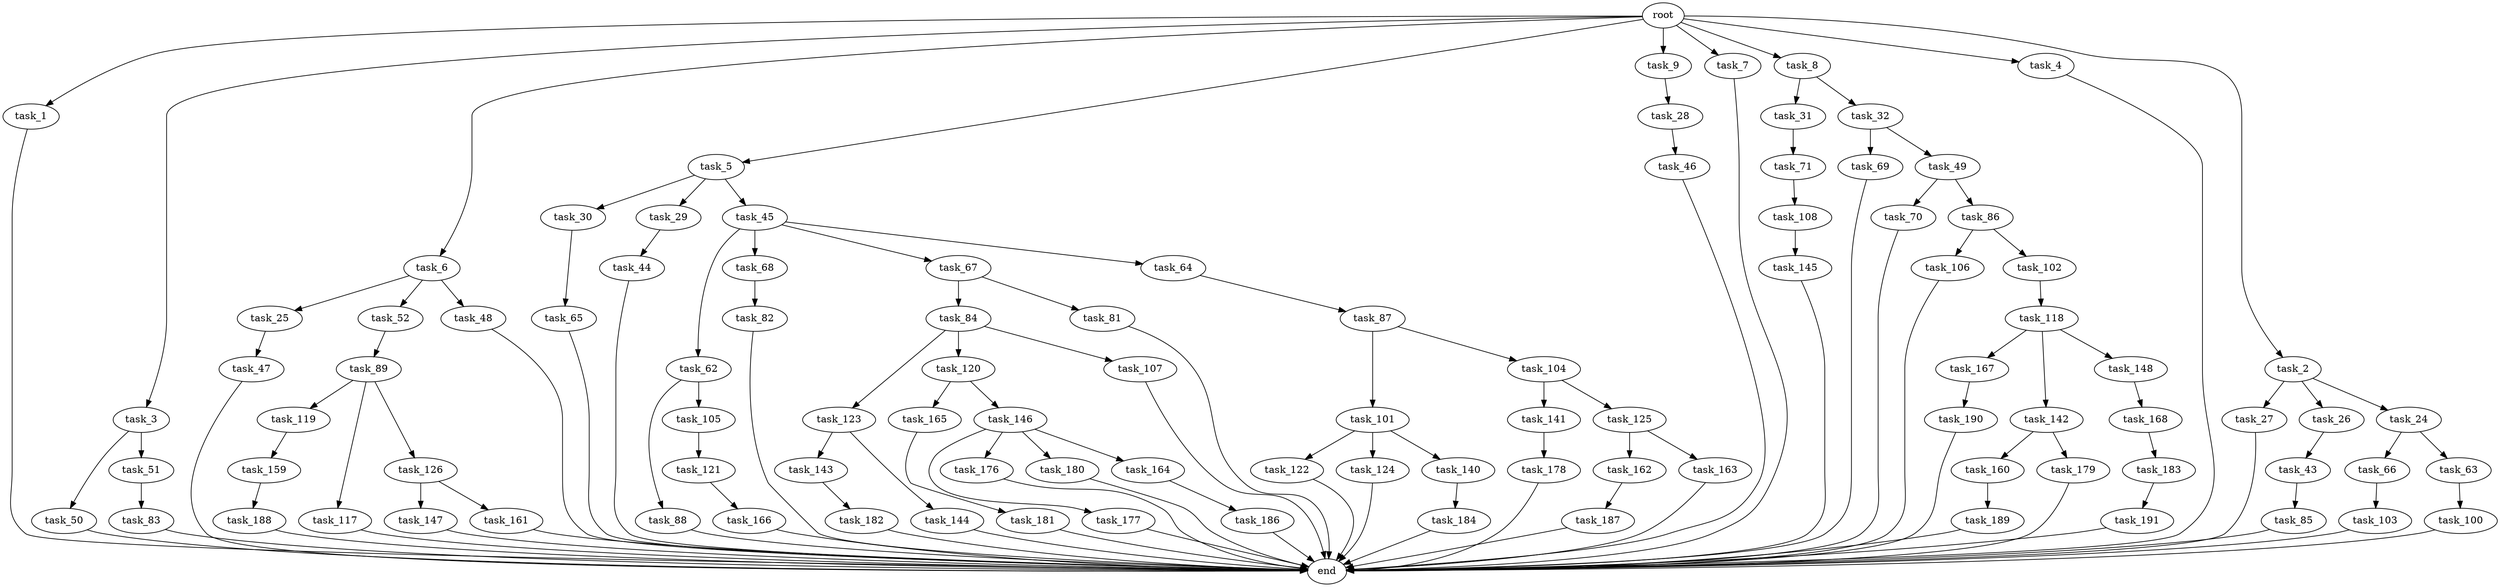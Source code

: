 digraph G {
  task_100 [size="137438953472.000000"];
  task_31 [size="34359738368.000000"];
  task_101 [size="34359738368.000000"];
  task_147 [size="549755813888.000000"];
  task_47 [size="214748364800.000000"];
  task_62 [size="549755813888.000000"];
  task_167 [size="858993459200.000000"];
  task_106 [size="858993459200.000000"];
  task_177 [size="34359738368.000000"];
  task_102 [size="858993459200.000000"];
  task_165 [size="549755813888.000000"];
  task_32 [size="34359738368.000000"];
  task_159 [size="137438953472.000000"];
  task_123 [size="309237645312.000000"];
  task_30 [size="695784701952.000000"];
  end [size="0.000000"];
  task_27 [size="309237645312.000000"];
  task_104 [size="34359738368.000000"];
  task_143 [size="420906795008.000000"];
  task_70 [size="77309411328.000000"];
  task_122 [size="309237645312.000000"];
  task_1 [size="1024.000000"];
  task_66 [size="214748364800.000000"];
  task_3 [size="1024.000000"];
  task_6 [size="1024.000000"];
  task_161 [size="549755813888.000000"];
  task_119 [size="137438953472.000000"];
  task_85 [size="858993459200.000000"];
  task_160 [size="695784701952.000000"];
  task_26 [size="309237645312.000000"];
  task_5 [size="1024.000000"];
  task_141 [size="695784701952.000000"];
  task_25 [size="858993459200.000000"];
  task_145 [size="34359738368.000000"];
  task_166 [size="549755813888.000000"];
  task_183 [size="214748364800.000000"];
  task_188 [size="34359738368.000000"];
  task_162 [size="549755813888.000000"];
  task_146 [size="549755813888.000000"];
  task_28 [size="137438953472.000000"];
  task_9 [size="1024.000000"];
  task_68 [size="549755813888.000000"];
  task_67 [size="549755813888.000000"];
  task_29 [size="695784701952.000000"];
  task_182 [size="549755813888.000000"];
  task_176 [size="34359738368.000000"];
  task_179 [size="695784701952.000000"];
  task_82 [size="137438953472.000000"];
  task_89 [size="420906795008.000000"];
  task_64 [size="549755813888.000000"];
  task_144 [size="420906795008.000000"];
  task_191 [size="137438953472.000000"];
  task_180 [size="34359738368.000000"];
  task_108 [size="549755813888.000000"];
  task_65 [size="858993459200.000000"];
  task_120 [size="309237645312.000000"];
  task_45 [size="695784701952.000000"];
  task_118 [size="420906795008.000000"];
  task_69 [size="214748364800.000000"];
  task_46 [size="77309411328.000000"];
  task_186 [size="695784701952.000000"];
  task_43 [size="214748364800.000000"];
  task_121 [size="77309411328.000000"];
  task_84 [size="34359738368.000000"];
  task_125 [size="695784701952.000000"];
  task_117 [size="137438953472.000000"];
  task_52 [size="858993459200.000000"];
  task_189 [size="549755813888.000000"];
  task_187 [size="214748364800.000000"];
  task_107 [size="309237645312.000000"];
  task_88 [size="77309411328.000000"];
  task_48 [size="858993459200.000000"];
  task_184 [size="309237645312.000000"];
  task_126 [size="137438953472.000000"];
  task_7 [size="1024.000000"];
  task_103 [size="420906795008.000000"];
  task_24 [size="309237645312.000000"];
  task_81 [size="34359738368.000000"];
  task_50 [size="858993459200.000000"];
  task_164 [size="34359738368.000000"];
  root [size="0.000000"];
  task_49 [size="214748364800.000000"];
  task_124 [size="309237645312.000000"];
  task_86 [size="77309411328.000000"];
  task_8 [size="1024.000000"];
  task_168 [size="214748364800.000000"];
  task_44 [size="549755813888.000000"];
  task_163 [size="549755813888.000000"];
  task_142 [size="858993459200.000000"];
  task_181 [size="309237645312.000000"];
  task_148 [size="858993459200.000000"];
  task_87 [size="214748364800.000000"];
  task_105 [size="77309411328.000000"];
  task_140 [size="309237645312.000000"];
  task_4 [size="1024.000000"];
  task_83 [size="858993459200.000000"];
  task_63 [size="214748364800.000000"];
  task_190 [size="549755813888.000000"];
  task_71 [size="77309411328.000000"];
  task_2 [size="1024.000000"];
  task_178 [size="420906795008.000000"];
  task_51 [size="858993459200.000000"];

  task_100 -> end [size="1.000000"];
  task_31 -> task_71 [size="75497472.000000"];
  task_101 -> task_122 [size="301989888.000000"];
  task_101 -> task_124 [size="301989888.000000"];
  task_101 -> task_140 [size="301989888.000000"];
  task_147 -> end [size="1.000000"];
  task_47 -> end [size="1.000000"];
  task_62 -> task_88 [size="75497472.000000"];
  task_62 -> task_105 [size="75497472.000000"];
  task_167 -> task_190 [size="536870912.000000"];
  task_106 -> end [size="1.000000"];
  task_177 -> end [size="1.000000"];
  task_102 -> task_118 [size="411041792.000000"];
  task_165 -> task_181 [size="301989888.000000"];
  task_32 -> task_69 [size="209715200.000000"];
  task_32 -> task_49 [size="209715200.000000"];
  task_159 -> task_188 [size="33554432.000000"];
  task_123 -> task_143 [size="411041792.000000"];
  task_123 -> task_144 [size="411041792.000000"];
  task_30 -> task_65 [size="838860800.000000"];
  task_27 -> end [size="1.000000"];
  task_104 -> task_141 [size="679477248.000000"];
  task_104 -> task_125 [size="679477248.000000"];
  task_143 -> task_182 [size="536870912.000000"];
  task_70 -> end [size="1.000000"];
  task_122 -> end [size="1.000000"];
  task_1 -> end [size="1.000000"];
  task_66 -> task_103 [size="411041792.000000"];
  task_3 -> task_50 [size="838860800.000000"];
  task_3 -> task_51 [size="838860800.000000"];
  task_6 -> task_48 [size="838860800.000000"];
  task_6 -> task_25 [size="838860800.000000"];
  task_6 -> task_52 [size="838860800.000000"];
  task_161 -> end [size="1.000000"];
  task_119 -> task_159 [size="134217728.000000"];
  task_85 -> end [size="1.000000"];
  task_160 -> task_189 [size="536870912.000000"];
  task_26 -> task_43 [size="209715200.000000"];
  task_5 -> task_30 [size="679477248.000000"];
  task_5 -> task_45 [size="679477248.000000"];
  task_5 -> task_29 [size="679477248.000000"];
  task_141 -> task_178 [size="411041792.000000"];
  task_25 -> task_47 [size="209715200.000000"];
  task_145 -> end [size="1.000000"];
  task_166 -> end [size="1.000000"];
  task_183 -> task_191 [size="134217728.000000"];
  task_188 -> end [size="1.000000"];
  task_162 -> task_187 [size="209715200.000000"];
  task_146 -> task_180 [size="33554432.000000"];
  task_146 -> task_176 [size="33554432.000000"];
  task_146 -> task_177 [size="33554432.000000"];
  task_146 -> task_164 [size="33554432.000000"];
  task_28 -> task_46 [size="75497472.000000"];
  task_9 -> task_28 [size="134217728.000000"];
  task_68 -> task_82 [size="134217728.000000"];
  task_67 -> task_81 [size="33554432.000000"];
  task_67 -> task_84 [size="33554432.000000"];
  task_29 -> task_44 [size="536870912.000000"];
  task_182 -> end [size="1.000000"];
  task_176 -> end [size="1.000000"];
  task_179 -> end [size="1.000000"];
  task_82 -> end [size="1.000000"];
  task_89 -> task_117 [size="134217728.000000"];
  task_89 -> task_119 [size="134217728.000000"];
  task_89 -> task_126 [size="134217728.000000"];
  task_64 -> task_87 [size="209715200.000000"];
  task_144 -> end [size="1.000000"];
  task_191 -> end [size="1.000000"];
  task_180 -> end [size="1.000000"];
  task_108 -> task_145 [size="33554432.000000"];
  task_65 -> end [size="1.000000"];
  task_120 -> task_165 [size="536870912.000000"];
  task_120 -> task_146 [size="536870912.000000"];
  task_45 -> task_62 [size="536870912.000000"];
  task_45 -> task_68 [size="536870912.000000"];
  task_45 -> task_67 [size="536870912.000000"];
  task_45 -> task_64 [size="536870912.000000"];
  task_118 -> task_142 [size="838860800.000000"];
  task_118 -> task_148 [size="838860800.000000"];
  task_118 -> task_167 [size="838860800.000000"];
  task_69 -> end [size="1.000000"];
  task_46 -> end [size="1.000000"];
  task_186 -> end [size="1.000000"];
  task_43 -> task_85 [size="838860800.000000"];
  task_121 -> task_166 [size="536870912.000000"];
  task_84 -> task_107 [size="301989888.000000"];
  task_84 -> task_120 [size="301989888.000000"];
  task_84 -> task_123 [size="301989888.000000"];
  task_125 -> task_163 [size="536870912.000000"];
  task_125 -> task_162 [size="536870912.000000"];
  task_117 -> end [size="1.000000"];
  task_52 -> task_89 [size="411041792.000000"];
  task_189 -> end [size="1.000000"];
  task_187 -> end [size="1.000000"];
  task_107 -> end [size="1.000000"];
  task_88 -> end [size="1.000000"];
  task_48 -> end [size="1.000000"];
  task_184 -> end [size="1.000000"];
  task_126 -> task_161 [size="536870912.000000"];
  task_126 -> task_147 [size="536870912.000000"];
  task_7 -> end [size="1.000000"];
  task_103 -> end [size="1.000000"];
  task_24 -> task_66 [size="209715200.000000"];
  task_24 -> task_63 [size="209715200.000000"];
  task_81 -> end [size="1.000000"];
  task_50 -> end [size="1.000000"];
  task_164 -> task_186 [size="679477248.000000"];
  root -> task_9 [size="1.000000"];
  root -> task_5 [size="1.000000"];
  root -> task_7 [size="1.000000"];
  root -> task_2 [size="1.000000"];
  root -> task_1 [size="1.000000"];
  root -> task_8 [size="1.000000"];
  root -> task_4 [size="1.000000"];
  root -> task_3 [size="1.000000"];
  root -> task_6 [size="1.000000"];
  task_49 -> task_70 [size="75497472.000000"];
  task_49 -> task_86 [size="75497472.000000"];
  task_124 -> end [size="1.000000"];
  task_86 -> task_106 [size="838860800.000000"];
  task_86 -> task_102 [size="838860800.000000"];
  task_8 -> task_31 [size="33554432.000000"];
  task_8 -> task_32 [size="33554432.000000"];
  task_168 -> task_183 [size="209715200.000000"];
  task_44 -> end [size="1.000000"];
  task_163 -> end [size="1.000000"];
  task_142 -> task_160 [size="679477248.000000"];
  task_142 -> task_179 [size="679477248.000000"];
  task_181 -> end [size="1.000000"];
  task_148 -> task_168 [size="209715200.000000"];
  task_87 -> task_101 [size="33554432.000000"];
  task_87 -> task_104 [size="33554432.000000"];
  task_105 -> task_121 [size="75497472.000000"];
  task_140 -> task_184 [size="301989888.000000"];
  task_4 -> end [size="1.000000"];
  task_83 -> end [size="1.000000"];
  task_63 -> task_100 [size="134217728.000000"];
  task_190 -> end [size="1.000000"];
  task_71 -> task_108 [size="536870912.000000"];
  task_2 -> task_24 [size="301989888.000000"];
  task_2 -> task_26 [size="301989888.000000"];
  task_2 -> task_27 [size="301989888.000000"];
  task_178 -> end [size="1.000000"];
  task_51 -> task_83 [size="838860800.000000"];
}
